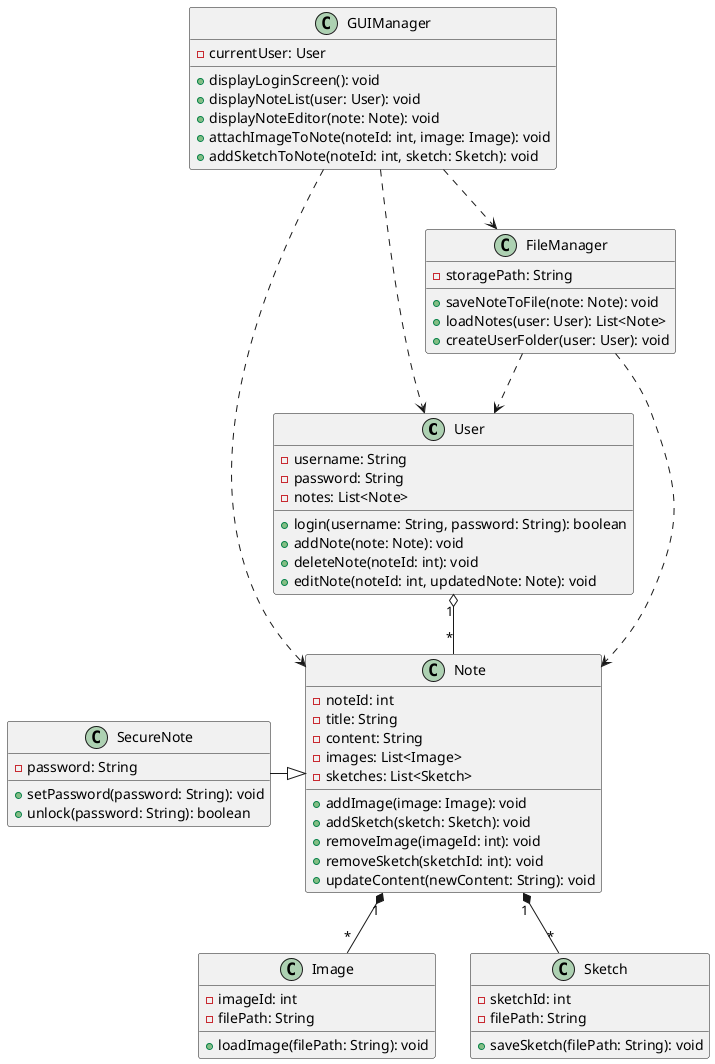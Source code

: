 '  Tool used to Generate UMl Digram:  https://www.planttext.com/

@startuml

class User {
    - username: String
    - password: String
    - notes: List<Note>
    + login(username: String, password: String): boolean
    + addNote(note: Note): void
    + deleteNote(noteId: int): void
    + editNote(noteId: int, updatedNote: Note): void
}

class Note {
    - noteId: int
    - title: String
    - content: String
    - images: List<Image>
    - sketches: List<Sketch>
    + addImage(image: Image): void
    + addSketch(sketch: Sketch): void
    + removeImage(imageId: int): void
    + removeSketch(sketchId: int): void
    + updateContent(newContent: String): void
}

class SecureNote {
    - password: String
    + setPassword(password: String): void
    + unlock(password: String): boolean
}

class Image {
    - imageId: int
    - filePath: String
    + loadImage(filePath: String): void
}

class Sketch {
    - sketchId: int
    - filePath: String
    + saveSketch(filePath: String): void
}

class FileManager {
    - storagePath: String
    + saveNoteToFile(note: Note): void
    + loadNotes(user: User): List<Note>
    + createUserFolder(user: User): void
}

class GUIManager {
    - currentUser: User
    + displayLoginScreen(): void
    + displayNoteList(user: User): void
    + displayNoteEditor(note: Note): void
    + attachImageToNote(noteId: int, image: Image): void
    + addSketchToNote(noteId: int, sketch: Sketch): void
}

User "1" o-- "*" Note
Note "1" *-- "*" Image
Note "1" *-- "*" Sketch
SecureNote -|> Note
FileManager ..> User
FileManager ..> Note
GUIManager ..> User
GUIManager ..> Note
GUIManager ..> FileManager

@enduml
